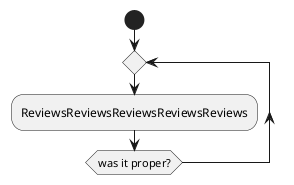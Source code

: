 {
  "sha1": "1qufnyulrvn8wz26h1v6egvxippd1pq",
  "insertion": {
    "when": "2024-05-30T20:48:19.762Z",
    "user": "plantuml@gmail.com"
  }
}
@startuml
start
repeat
:ReviewsReviewsReviewsReviewsReviews;
repeat while (was it proper?)
@enduml
